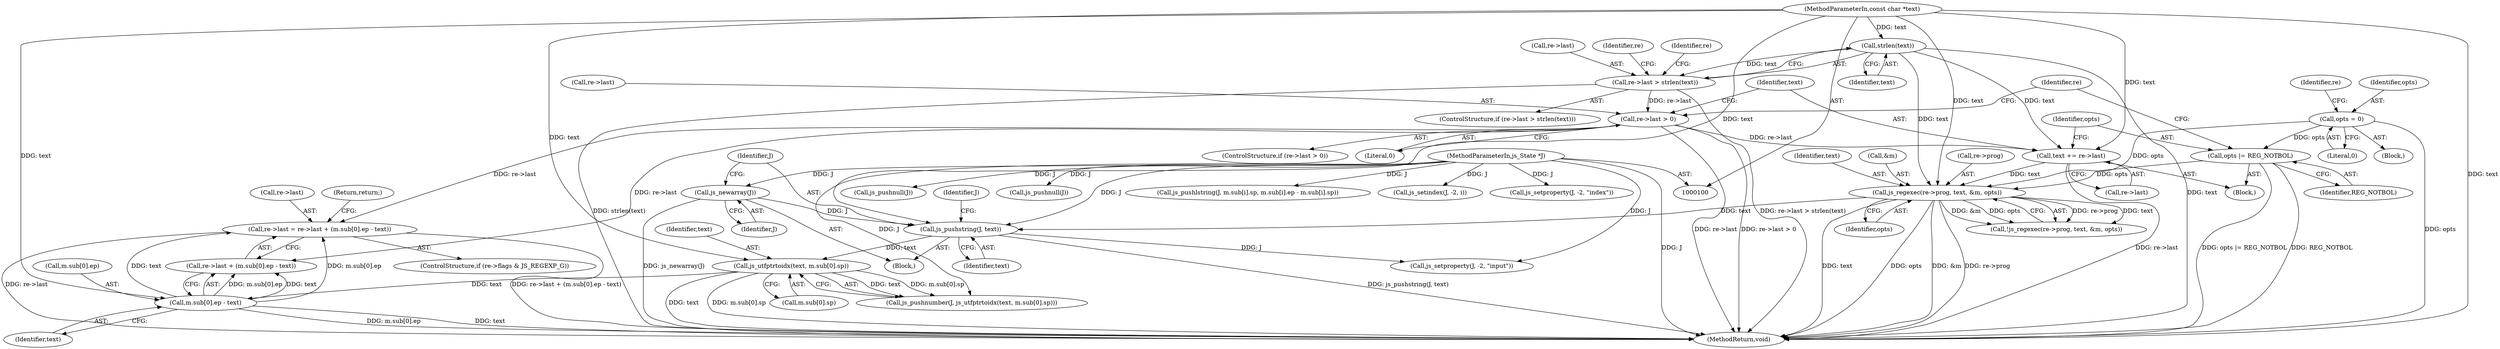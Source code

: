 digraph "1_mujs_00d4606c3baf813b7b1c176823b2729bf51002a2_0@integer" {
"1000233" [label="(Call,re->last = re->last + (m.sub[0].ep - text))"];
"1000135" [label="(Call,re->last > 0)"];
"1000119" [label="(Call,re->last > strlen(text))"];
"1000123" [label="(Call,strlen(text))"];
"1000103" [label="(MethodParameterIn,const char *text)"];
"1000241" [label="(Call,m.sub[0].ep - text)"];
"1000172" [label="(Call,js_utfptrtoidx(text, m.sub[0].sp))"];
"1000162" [label="(Call,js_pushstring(J, text))"];
"1000160" [label="(Call,js_newarray(J))"];
"1000101" [label="(MethodParameterIn,js_State *J)"];
"1000151" [label="(Call,js_regexec(re->prog, text, &m, opts))"];
"1000141" [label="(Call,text += re->last)"];
"1000146" [label="(Call,opts |= REG_NOTBOL)"];
"1000108" [label="(Call,opts = 0)"];
"1000108" [label="(Call,opts = 0)"];
"1000249" [label="(Identifier,text)"];
"1000142" [label="(Identifier,text)"];
"1000109" [label="(Identifier,opts)"];
"1000170" [label="(Call,js_pushnumber(J, js_utfptrtoidx(text, m.sub[0].sp)))"];
"1000101" [label="(MethodParameterIn,js_State *J)"];
"1000163" [label="(Identifier,J)"];
"1000151" [label="(Call,js_regexec(re->prog, text, &m, opts))"];
"1000237" [label="(Call,re->last + (m.sub[0].ep - text))"];
"1000242" [label="(Call,m.sub[0].ep)"];
"1000264" [label="(MethodReturn,void)"];
"1000136" [label="(Call,re->last)"];
"1000114" [label="(Identifier,re)"];
"1000120" [label="(Call,re->last)"];
"1000110" [label="(Literal,0)"];
"1000166" [label="(Identifier,J)"];
"1000119" [label="(Call,re->last > strlen(text))"];
"1000174" [label="(Call,m.sub[0].sp)"];
"1000124" [label="(Identifier,text)"];
"1000118" [label="(ControlStructure,if (re->last > strlen(text)))"];
"1000141" [label="(Call,text += re->last)"];
"1000135" [label="(Call,re->last > 0)"];
"1000173" [label="(Identifier,text)"];
"1000123" [label="(Call,strlen(text))"];
"1000147" [label="(Identifier,opts)"];
"1000137" [label="(Identifier,re)"];
"1000262" [label="(Call,js_pushnull(J))"];
"1000156" [label="(Call,&m)"];
"1000131" [label="(Call,js_pushnull(J))"];
"1000150" [label="(Call,!js_regexec(re->prog, text, &m, opts))"];
"1000152" [label="(Call,re->prog)"];
"1000241" [label="(Call,m.sub[0].ep - text)"];
"1000227" [label="(ControlStructure,if (re->flags & JS_REGEXP_G))"];
"1000159" [label="(Block,)"];
"1000128" [label="(Identifier,re)"];
"1000165" [label="(Call,js_setproperty(J, -2, \"input\"))"];
"1000172" [label="(Call,js_utfptrtoidx(text, m.sub[0].sp))"];
"1000198" [label="(Call,js_pushlstring(J, m.sub[i].sp, m.sub[i].ep - m.sub[i].sp))"];
"1000161" [label="(Identifier,J)"];
"1000222" [label="(Call,js_setindex(J, -2, i))"];
"1000158" [label="(Identifier,opts)"];
"1000181" [label="(Call,js_setproperty(J, -2, \"index\"))"];
"1000134" [label="(ControlStructure,if (re->last > 0))"];
"1000233" [label="(Call,re->last = re->last + (m.sub[0].ep - text))"];
"1000234" [label="(Call,re->last)"];
"1000250" [label="(Return,return;)"];
"1000155" [label="(Identifier,text)"];
"1000139" [label="(Literal,0)"];
"1000148" [label="(Identifier,REG_NOTBOL)"];
"1000103" [label="(MethodParameterIn,const char *text)"];
"1000162" [label="(Call,js_pushstring(J, text))"];
"1000164" [label="(Identifier,text)"];
"1000160" [label="(Call,js_newarray(J))"];
"1000143" [label="(Call,re->last)"];
"1000146" [label="(Call,opts |= REG_NOTBOL)"];
"1000104" [label="(Block,)"];
"1000153" [label="(Identifier,re)"];
"1000140" [label="(Block,)"];
"1000233" -> "1000227"  [label="AST: "];
"1000233" -> "1000237"  [label="CFG: "];
"1000234" -> "1000233"  [label="AST: "];
"1000237" -> "1000233"  [label="AST: "];
"1000250" -> "1000233"  [label="CFG: "];
"1000233" -> "1000264"  [label="DDG: re->last + (m.sub[0].ep - text)"];
"1000233" -> "1000264"  [label="DDG: re->last"];
"1000135" -> "1000233"  [label="DDG: re->last"];
"1000241" -> "1000233"  [label="DDG: m.sub[0].ep"];
"1000241" -> "1000233"  [label="DDG: text"];
"1000135" -> "1000134"  [label="AST: "];
"1000135" -> "1000139"  [label="CFG: "];
"1000136" -> "1000135"  [label="AST: "];
"1000139" -> "1000135"  [label="AST: "];
"1000142" -> "1000135"  [label="CFG: "];
"1000153" -> "1000135"  [label="CFG: "];
"1000135" -> "1000264"  [label="DDG: re->last > 0"];
"1000135" -> "1000264"  [label="DDG: re->last"];
"1000119" -> "1000135"  [label="DDG: re->last"];
"1000135" -> "1000141"  [label="DDG: re->last"];
"1000135" -> "1000237"  [label="DDG: re->last"];
"1000119" -> "1000118"  [label="AST: "];
"1000119" -> "1000123"  [label="CFG: "];
"1000120" -> "1000119"  [label="AST: "];
"1000123" -> "1000119"  [label="AST: "];
"1000128" -> "1000119"  [label="CFG: "];
"1000137" -> "1000119"  [label="CFG: "];
"1000119" -> "1000264"  [label="DDG: strlen(text)"];
"1000119" -> "1000264"  [label="DDG: re->last > strlen(text)"];
"1000123" -> "1000119"  [label="DDG: text"];
"1000123" -> "1000124"  [label="CFG: "];
"1000124" -> "1000123"  [label="AST: "];
"1000123" -> "1000264"  [label="DDG: text"];
"1000103" -> "1000123"  [label="DDG: text"];
"1000123" -> "1000141"  [label="DDG: text"];
"1000123" -> "1000151"  [label="DDG: text"];
"1000103" -> "1000100"  [label="AST: "];
"1000103" -> "1000264"  [label="DDG: text"];
"1000103" -> "1000141"  [label="DDG: text"];
"1000103" -> "1000151"  [label="DDG: text"];
"1000103" -> "1000162"  [label="DDG: text"];
"1000103" -> "1000172"  [label="DDG: text"];
"1000103" -> "1000241"  [label="DDG: text"];
"1000241" -> "1000237"  [label="AST: "];
"1000241" -> "1000249"  [label="CFG: "];
"1000242" -> "1000241"  [label="AST: "];
"1000249" -> "1000241"  [label="AST: "];
"1000237" -> "1000241"  [label="CFG: "];
"1000241" -> "1000264"  [label="DDG: m.sub[0].ep"];
"1000241" -> "1000264"  [label="DDG: text"];
"1000241" -> "1000237"  [label="DDG: m.sub[0].ep"];
"1000241" -> "1000237"  [label="DDG: text"];
"1000172" -> "1000241"  [label="DDG: text"];
"1000172" -> "1000170"  [label="AST: "];
"1000172" -> "1000174"  [label="CFG: "];
"1000173" -> "1000172"  [label="AST: "];
"1000174" -> "1000172"  [label="AST: "];
"1000170" -> "1000172"  [label="CFG: "];
"1000172" -> "1000264"  [label="DDG: text"];
"1000172" -> "1000264"  [label="DDG: m.sub[0].sp"];
"1000172" -> "1000170"  [label="DDG: text"];
"1000172" -> "1000170"  [label="DDG: m.sub[0].sp"];
"1000162" -> "1000172"  [label="DDG: text"];
"1000162" -> "1000159"  [label="AST: "];
"1000162" -> "1000164"  [label="CFG: "];
"1000163" -> "1000162"  [label="AST: "];
"1000164" -> "1000162"  [label="AST: "];
"1000166" -> "1000162"  [label="CFG: "];
"1000162" -> "1000264"  [label="DDG: js_pushstring(J, text)"];
"1000160" -> "1000162"  [label="DDG: J"];
"1000101" -> "1000162"  [label="DDG: J"];
"1000151" -> "1000162"  [label="DDG: text"];
"1000162" -> "1000165"  [label="DDG: J"];
"1000160" -> "1000159"  [label="AST: "];
"1000160" -> "1000161"  [label="CFG: "];
"1000161" -> "1000160"  [label="AST: "];
"1000163" -> "1000160"  [label="CFG: "];
"1000160" -> "1000264"  [label="DDG: js_newarray(J)"];
"1000101" -> "1000160"  [label="DDG: J"];
"1000101" -> "1000100"  [label="AST: "];
"1000101" -> "1000264"  [label="DDG: J"];
"1000101" -> "1000131"  [label="DDG: J"];
"1000101" -> "1000165"  [label="DDG: J"];
"1000101" -> "1000170"  [label="DDG: J"];
"1000101" -> "1000181"  [label="DDG: J"];
"1000101" -> "1000198"  [label="DDG: J"];
"1000101" -> "1000222"  [label="DDG: J"];
"1000101" -> "1000262"  [label="DDG: J"];
"1000151" -> "1000150"  [label="AST: "];
"1000151" -> "1000158"  [label="CFG: "];
"1000152" -> "1000151"  [label="AST: "];
"1000155" -> "1000151"  [label="AST: "];
"1000156" -> "1000151"  [label="AST: "];
"1000158" -> "1000151"  [label="AST: "];
"1000150" -> "1000151"  [label="CFG: "];
"1000151" -> "1000264"  [label="DDG: &m"];
"1000151" -> "1000264"  [label="DDG: re->prog"];
"1000151" -> "1000264"  [label="DDG: text"];
"1000151" -> "1000264"  [label="DDG: opts"];
"1000151" -> "1000150"  [label="DDG: re->prog"];
"1000151" -> "1000150"  [label="DDG: text"];
"1000151" -> "1000150"  [label="DDG: &m"];
"1000151" -> "1000150"  [label="DDG: opts"];
"1000141" -> "1000151"  [label="DDG: text"];
"1000146" -> "1000151"  [label="DDG: opts"];
"1000108" -> "1000151"  [label="DDG: opts"];
"1000141" -> "1000140"  [label="AST: "];
"1000141" -> "1000143"  [label="CFG: "];
"1000142" -> "1000141"  [label="AST: "];
"1000143" -> "1000141"  [label="AST: "];
"1000147" -> "1000141"  [label="CFG: "];
"1000141" -> "1000264"  [label="DDG: re->last"];
"1000146" -> "1000140"  [label="AST: "];
"1000146" -> "1000148"  [label="CFG: "];
"1000147" -> "1000146"  [label="AST: "];
"1000148" -> "1000146"  [label="AST: "];
"1000153" -> "1000146"  [label="CFG: "];
"1000146" -> "1000264"  [label="DDG: REG_NOTBOL"];
"1000146" -> "1000264"  [label="DDG: opts |= REG_NOTBOL"];
"1000108" -> "1000146"  [label="DDG: opts"];
"1000108" -> "1000104"  [label="AST: "];
"1000108" -> "1000110"  [label="CFG: "];
"1000109" -> "1000108"  [label="AST: "];
"1000110" -> "1000108"  [label="AST: "];
"1000114" -> "1000108"  [label="CFG: "];
"1000108" -> "1000264"  [label="DDG: opts"];
}
